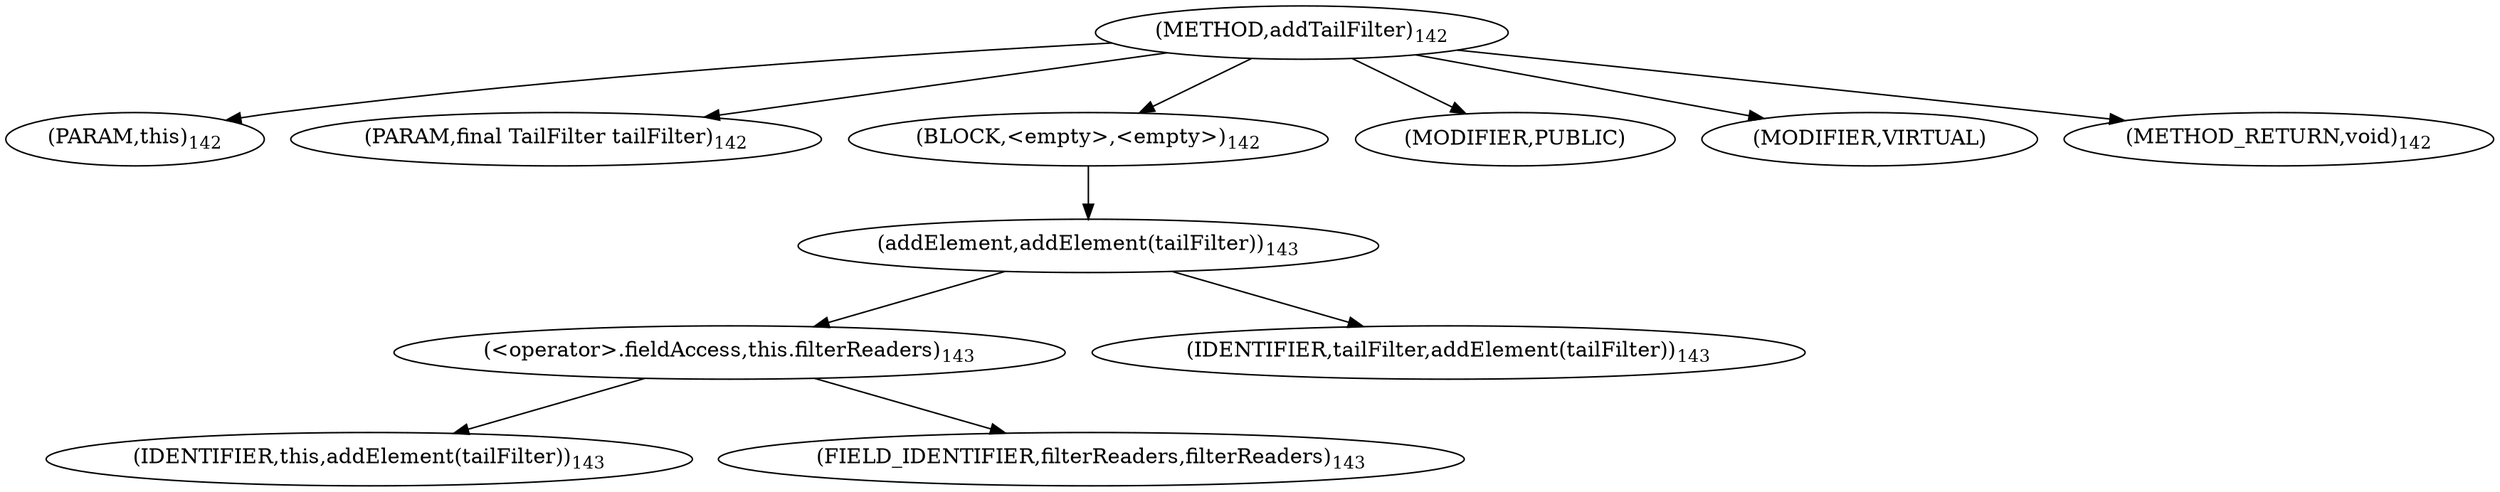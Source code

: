 digraph "addTailFilter" {  
"189" [label = <(METHOD,addTailFilter)<SUB>142</SUB>> ]
"190" [label = <(PARAM,this)<SUB>142</SUB>> ]
"191" [label = <(PARAM,final TailFilter tailFilter)<SUB>142</SUB>> ]
"192" [label = <(BLOCK,&lt;empty&gt;,&lt;empty&gt;)<SUB>142</SUB>> ]
"193" [label = <(addElement,addElement(tailFilter))<SUB>143</SUB>> ]
"194" [label = <(&lt;operator&gt;.fieldAccess,this.filterReaders)<SUB>143</SUB>> ]
"195" [label = <(IDENTIFIER,this,addElement(tailFilter))<SUB>143</SUB>> ]
"196" [label = <(FIELD_IDENTIFIER,filterReaders,filterReaders)<SUB>143</SUB>> ]
"197" [label = <(IDENTIFIER,tailFilter,addElement(tailFilter))<SUB>143</SUB>> ]
"198" [label = <(MODIFIER,PUBLIC)> ]
"199" [label = <(MODIFIER,VIRTUAL)> ]
"200" [label = <(METHOD_RETURN,void)<SUB>142</SUB>> ]
  "189" -> "190" 
  "189" -> "191" 
  "189" -> "192" 
  "189" -> "198" 
  "189" -> "199" 
  "189" -> "200" 
  "192" -> "193" 
  "193" -> "194" 
  "193" -> "197" 
  "194" -> "195" 
  "194" -> "196" 
}
